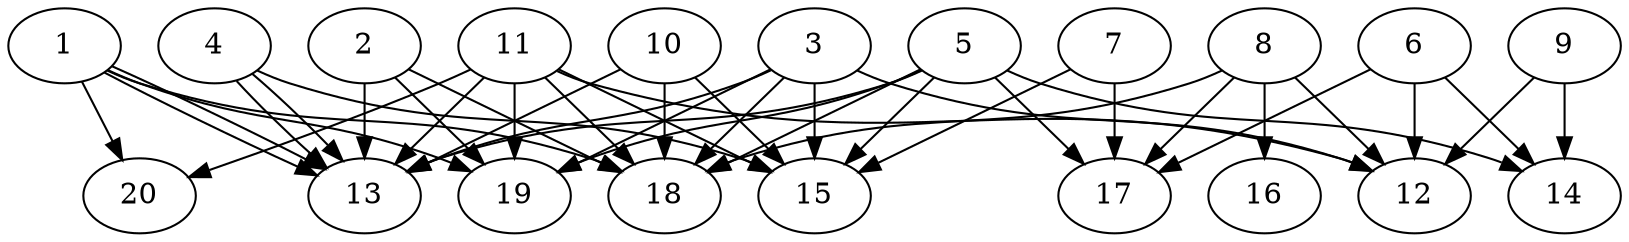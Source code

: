 // DAG automatically generated by daggen at Wed Jul 24 21:20:06 2019
// ./daggen --dot -n 20 --ccr 0.5 --fat 0.8 --regular 0.5 --density 0.8 --mindata 5242880 --maxdata 52428800 
digraph G {
  1 [size="97003520", alpha="0.15", expect_size="48501760"] 
  1 -> 13 [size ="48501760"]
  1 -> 13 [size ="48501760"]
  1 -> 18 [size ="48501760"]
  1 -> 19 [size ="48501760"]
  1 -> 20 [size ="48501760"]
  2 [size="60479488", alpha="0.06", expect_size="30239744"] 
  2 -> 13 [size ="30239744"]
  2 -> 18 [size ="30239744"]
  2 -> 19 [size ="30239744"]
  3 [size="65386496", alpha="0.12", expect_size="32693248"] 
  3 -> 12 [size ="32693248"]
  3 -> 13 [size ="32693248"]
  3 -> 15 [size ="32693248"]
  3 -> 18 [size ="32693248"]
  3 -> 19 [size ="32693248"]
  4 [size="96800768", alpha="0.20", expect_size="48400384"] 
  4 -> 13 [size ="48400384"]
  4 -> 13 [size ="48400384"]
  4 -> 15 [size ="48400384"]
  5 [size="33132544", alpha="0.00", expect_size="16566272"] 
  5 -> 13 [size ="16566272"]
  5 -> 14 [size ="16566272"]
  5 -> 15 [size ="16566272"]
  5 -> 17 [size ="16566272"]
  5 -> 18 [size ="16566272"]
  5 -> 19 [size ="16566272"]
  6 [size="33923072", alpha="0.17", expect_size="16961536"] 
  6 -> 12 [size ="16961536"]
  6 -> 14 [size ="16961536"]
  6 -> 17 [size ="16961536"]
  7 [size="104523776", alpha="0.11", expect_size="52261888"] 
  7 -> 15 [size ="52261888"]
  7 -> 17 [size ="52261888"]
  8 [size="20197376", alpha="0.05", expect_size="10098688"] 
  8 -> 12 [size ="10098688"]
  8 -> 16 [size ="10098688"]
  8 -> 17 [size ="10098688"]
  8 -> 18 [size ="10098688"]
  9 [size="57110528", alpha="0.12", expect_size="28555264"] 
  9 -> 12 [size ="28555264"]
  9 -> 14 [size ="28555264"]
  10 [size="76754944", alpha="0.04", expect_size="38377472"] 
  10 -> 13 [size ="38377472"]
  10 -> 15 [size ="38377472"]
  10 -> 18 [size ="38377472"]
  11 [size="65792000", alpha="0.12", expect_size="32896000"] 
  11 -> 12 [size ="32896000"]
  11 -> 13 [size ="32896000"]
  11 -> 15 [size ="32896000"]
  11 -> 18 [size ="32896000"]
  11 -> 19 [size ="32896000"]
  11 -> 20 [size ="32896000"]
  12 [size="43943936", alpha="0.01", expect_size="21971968"] 
  13 [size="72470528", alpha="0.10", expect_size="36235264"] 
  14 [size="35567616", alpha="0.06", expect_size="17783808"] 
  15 [size="33509376", alpha="0.18", expect_size="16754688"] 
  16 [size="35796992", alpha="0.03", expect_size="17898496"] 
  17 [size="20420608", alpha="0.19", expect_size="10210304"] 
  18 [size="71288832", alpha="0.03", expect_size="35644416"] 
  19 [size="92547072", alpha="0.17", expect_size="46273536"] 
  20 [size="52635648", alpha="0.00", expect_size="26317824"] 
}
